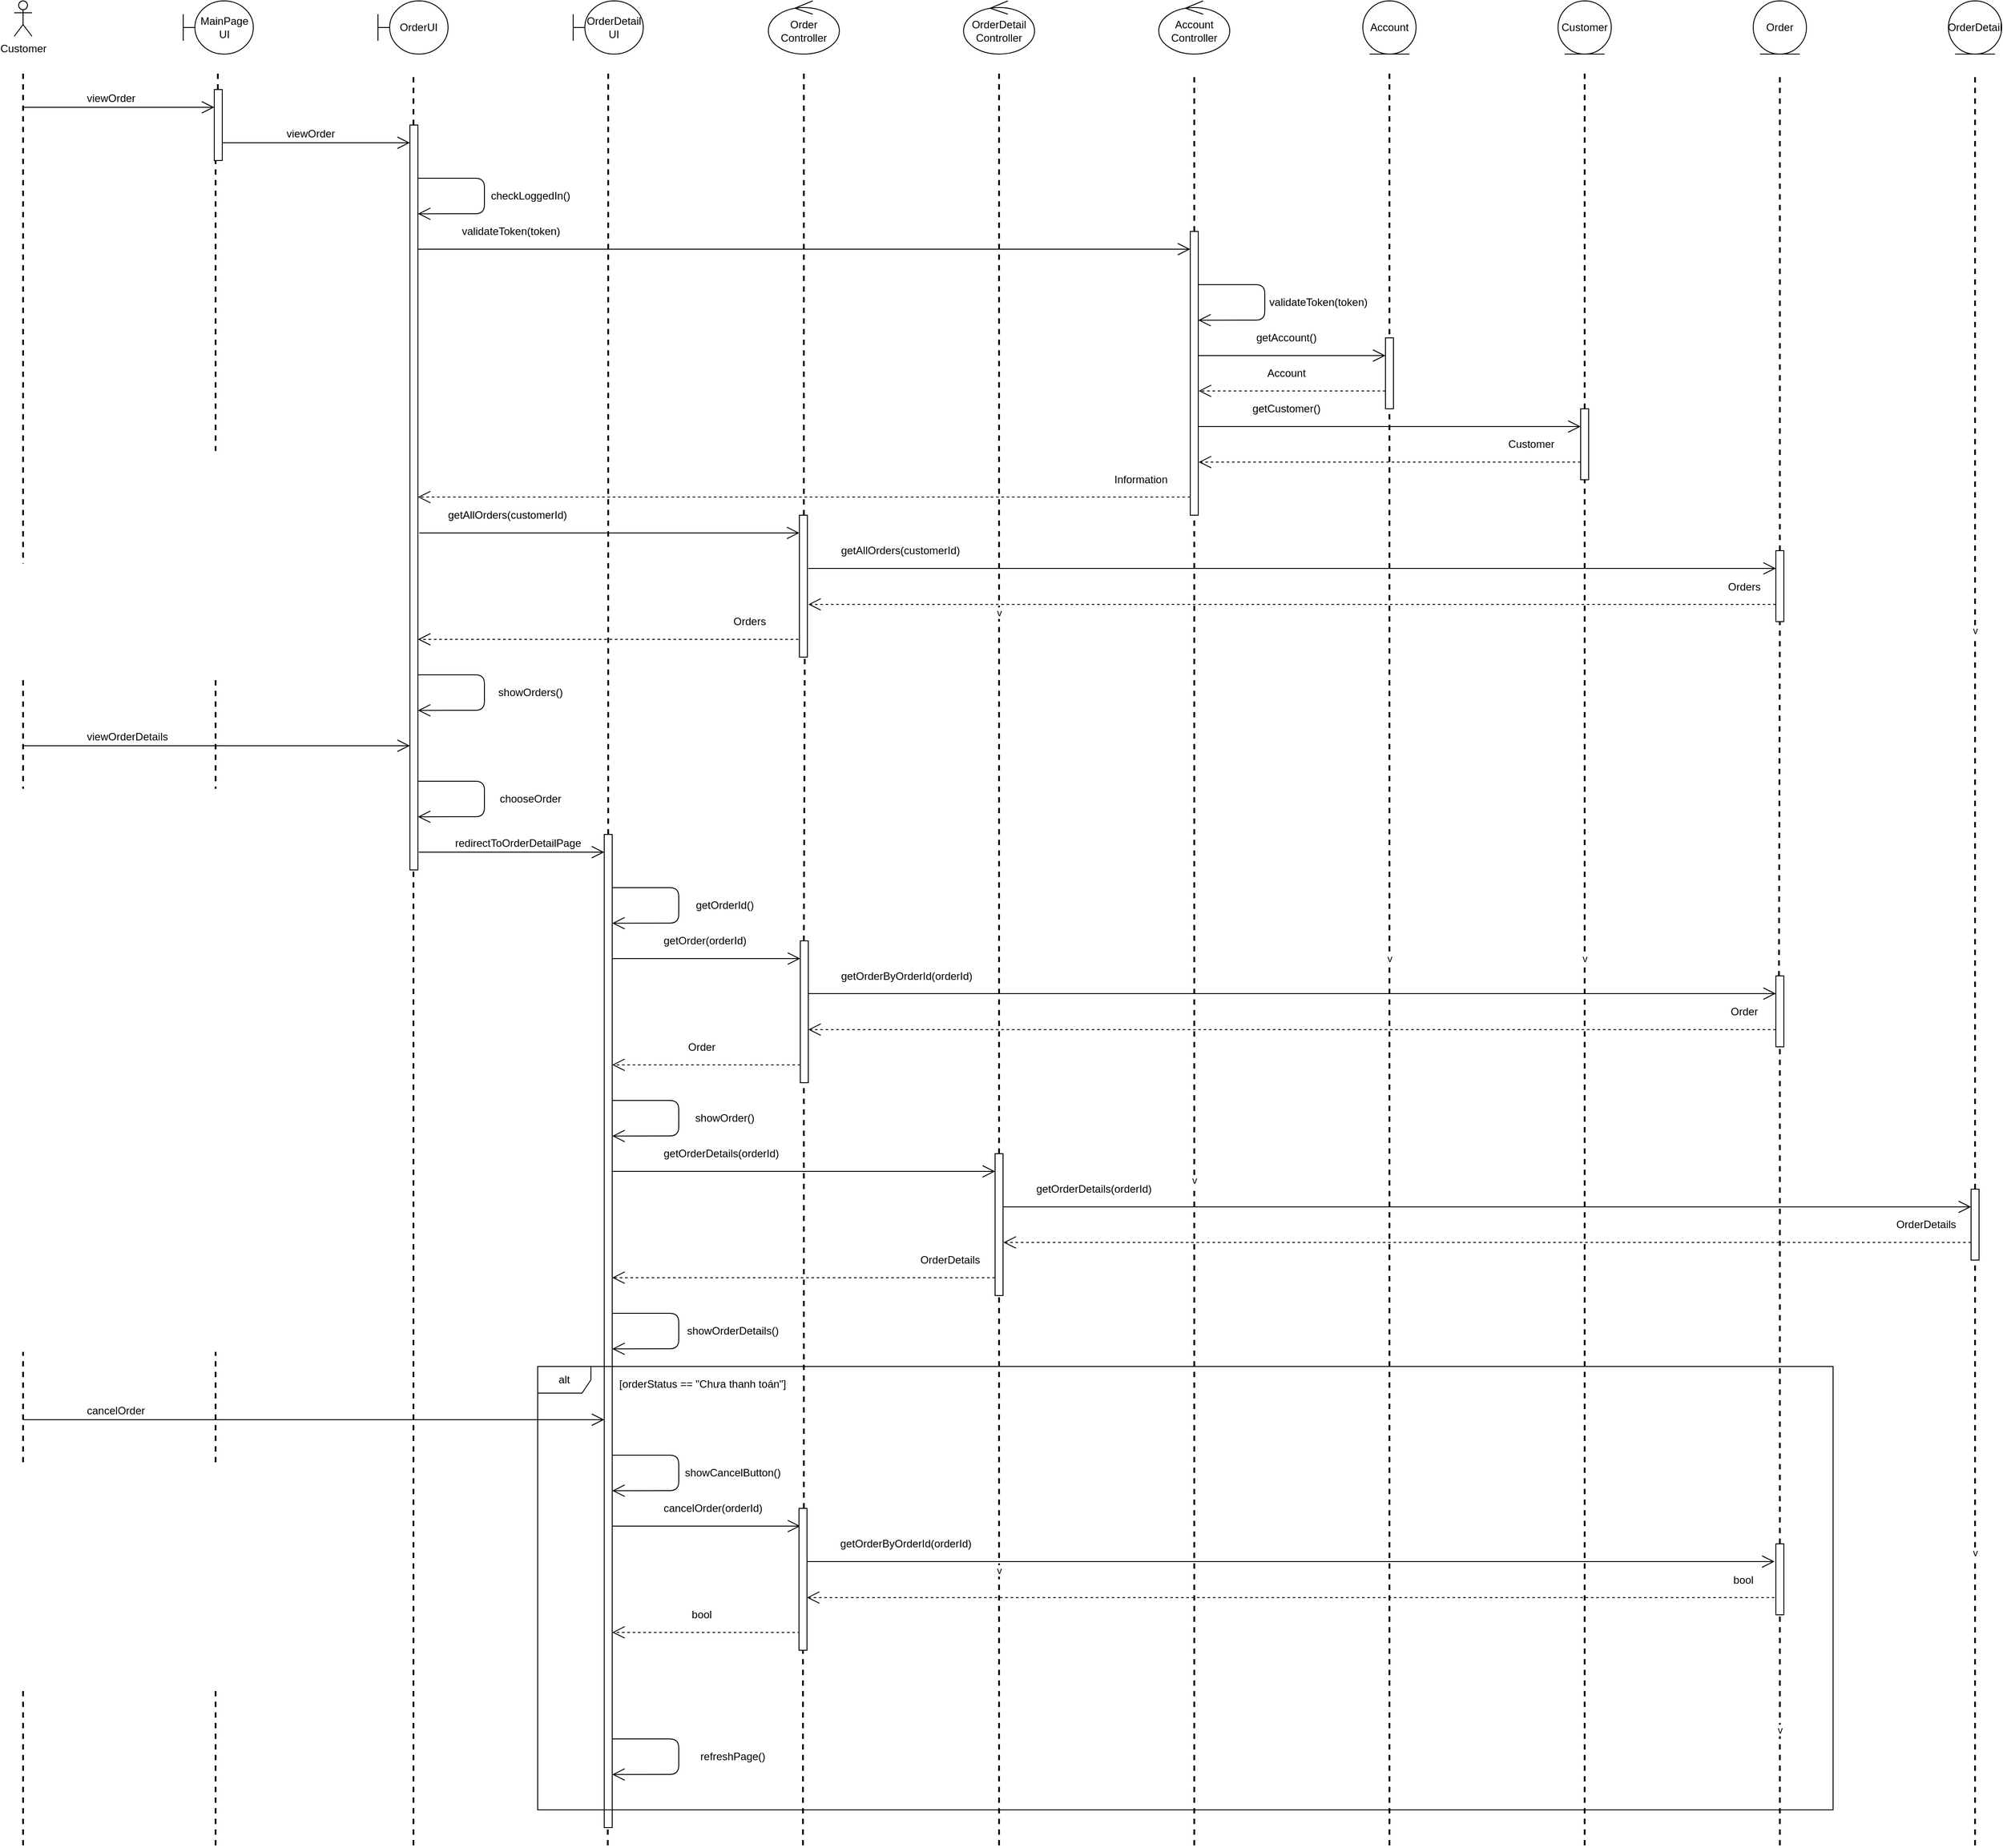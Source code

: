 <mxfile version="12.2.9" type="device" pages="1"><diagram id="H_6IchhFZ6s9p4sD7H1I" name="Page-1"><mxGraphModel dx="2926" dy="1513" grid="1" gridSize="10" guides="1" tooltips="1" connect="1" arrows="1" fold="1" page="1" pageScale="1" pageWidth="850" pageHeight="1100" math="0" shadow="0"><root><mxCell id="0"/><mxCell id="1" parent="0"/><mxCell id="Udrd-GftmJEGv7remKm3-1" value="Customer" style="shape=umlActor;verticalLabelPosition=bottom;labelBackgroundColor=#ffffff;verticalAlign=top;html=1;outlineConnect=0;" parent="1" vertex="1"><mxGeometry x="110" y="40" width="20" height="40" as="geometry"/></mxCell><mxCell id="Udrd-GftmJEGv7remKm3-2" value="" style="endArrow=none;dashed=1;html=1;strokeWidth=2;" parent="1" edge="1"><mxGeometry width="50" height="50" relative="1" as="geometry"><mxPoint x="120" y="2120" as="sourcePoint"/><mxPoint x="120" y="120" as="targetPoint"/></mxGeometry></mxCell><mxCell id="Udrd-GftmJEGv7remKm3-5" value="MainPage&lt;br&gt;UI" style="shape=umlBoundary;whiteSpace=wrap;html=1;" parent="1" vertex="1"><mxGeometry x="300.5" y="40" width="79" height="60" as="geometry"/></mxCell><mxCell id="Udrd-GftmJEGv7remKm3-6" value="OrderUI" style="shape=umlBoundary;whiteSpace=wrap;html=1;" parent="1" vertex="1"><mxGeometry x="520" y="40" width="79" height="60" as="geometry"/></mxCell><mxCell id="Udrd-GftmJEGv7remKm3-156" value="" style="endArrow=none;dashed=1;html=1;strokeWidth=2;" parent="1" source="Udrd-GftmJEGv7remKm3-174" edge="1"><mxGeometry width="50" height="50" relative="1" as="geometry"><mxPoint x="339.5" y="3742" as="sourcePoint"/><mxPoint x="339.5" y="120" as="targetPoint"/></mxGeometry></mxCell><mxCell id="Udrd-GftmJEGv7remKm3-157" value="" style="endArrow=none;dashed=1;html=1;strokeWidth=2;" parent="1" source="Udrd-GftmJEGv7remKm3-178" edge="1"><mxGeometry width="50" height="50" relative="1" as="geometry"><mxPoint x="560" y="3742" as="sourcePoint"/><mxPoint x="560" y="120" as="targetPoint"/></mxGeometry></mxCell><mxCell id="Udrd-GftmJEGv7remKm3-158" value="" style="endArrow=none;dashed=1;html=1;strokeWidth=2;" parent="1" source="Udrd-GftmJEGv7remKm3-215" edge="1"><mxGeometry width="50" height="50" relative="1" as="geometry"><mxPoint x="779.5" y="3742" as="sourcePoint"/><mxPoint x="779.5" y="120" as="targetPoint"/></mxGeometry></mxCell><mxCell id="Udrd-GftmJEGv7remKm3-160" value="OrderDetail&lt;br&gt;UI" style="shape=umlBoundary;whiteSpace=wrap;html=1;" parent="1" vertex="1"><mxGeometry x="740" y="40" width="79" height="60" as="geometry"/></mxCell><mxCell id="Udrd-GftmJEGv7remKm3-161" value="Order&lt;br&gt;Controller" style="ellipse;shape=umlControl;whiteSpace=wrap;html=1;" parent="1" vertex="1"><mxGeometry x="960" y="40" width="80" height="60" as="geometry"/></mxCell><mxCell id="Udrd-GftmJEGv7remKm3-162" value="OrderDetail&lt;br&gt;Controller" style="ellipse;shape=umlControl;whiteSpace=wrap;html=1;" parent="1" vertex="1"><mxGeometry x="1180" y="40" width="80" height="60" as="geometry"/></mxCell><mxCell id="Udrd-GftmJEGv7remKm3-163" value="v" style="endArrow=none;dashed=1;html=1;strokeWidth=2;" parent="1" source="Udrd-GftmJEGv7remKm3-237" edge="1"><mxGeometry width="50" height="50" relative="1" as="geometry"><mxPoint x="1220" y="3742" as="sourcePoint"/><mxPoint x="1220" y="120" as="targetPoint"/></mxGeometry></mxCell><mxCell id="Udrd-GftmJEGv7remKm3-165" value="v" style="endArrow=none;dashed=1;html=1;strokeWidth=2;" parent="1" edge="1"><mxGeometry width="50" height="50" relative="1" as="geometry"><mxPoint x="1660" y="2120" as="sourcePoint"/><mxPoint x="1660" y="120" as="targetPoint"/></mxGeometry></mxCell><mxCell id="Udrd-GftmJEGv7remKm3-166" value="v" style="endArrow=none;dashed=1;html=1;strokeWidth=2;" parent="1" edge="1"><mxGeometry width="50" height="50" relative="1" as="geometry"><mxPoint x="1880" y="2120" as="sourcePoint"/><mxPoint x="1880" y="120" as="targetPoint"/></mxGeometry></mxCell><mxCell id="Udrd-GftmJEGv7remKm3-167" value="Account&lt;br&gt;Controller" style="ellipse;shape=umlControl;whiteSpace=wrap;html=1;" parent="1" vertex="1"><mxGeometry x="1400" y="40" width="80" height="60" as="geometry"/></mxCell><mxCell id="Udrd-GftmJEGv7remKm3-168" value="Account&lt;span style=&quot;color: rgba(0 , 0 , 0 , 0) ; font-family: monospace ; font-size: 0px ; white-space: nowrap&quot;&gt;%3CmxGraphModel%3E%3Croot%3E%3CmxCell%20id%3D%220%22%2F%3E%3CmxCell%20id%3D%221%22%20parent%3D%220%22%2F%3E%3CmxCell%20id%3D%222%22%20value%3D%22%22%20style%3D%22endArrow%3Dopen%3BendFill%3D1%3BendSize%3D12%3Bhtml%3D1%3B%22%20edge%3D%221%22%20parent%3D%221%22%3E%3CmxGeometry%20width%3D%22160%22%20relative%3D%221%22%20as%3D%22geometry%22%3E%3CmxPoint%20x%3D%22140%22%20y%3D%22160%22%20as%3D%22sourcePoint%22%2F%3E%3CmxPoint%20x%3D%22354.0%22%20y%3D%22160%22%20as%3D%22targetPoint%22%2F%3E%3C%2FmxGeometry%3E%3C%2FmxCell%3E%3C%2Froot%3E%3C%2FmxGraphModel%3E&lt;/span&gt;" style="ellipse;shape=umlEntity;whiteSpace=wrap;html=1;" parent="1" vertex="1"><mxGeometry x="1630" y="40" width="60" height="60" as="geometry"/></mxCell><mxCell id="Udrd-GftmJEGv7remKm3-169" value="Customer" style="ellipse;shape=umlEntity;whiteSpace=wrap;html=1;" parent="1" vertex="1"><mxGeometry x="1850" y="40" width="60" height="60" as="geometry"/></mxCell><mxCell id="Udrd-GftmJEGv7remKm3-170" value="Order" style="ellipse;shape=umlEntity;whiteSpace=wrap;html=1;" parent="1" vertex="1"><mxGeometry x="2070" y="40" width="60" height="60" as="geometry"/></mxCell><mxCell id="Udrd-GftmJEGv7remKm3-172" value="" style="endArrow=open;endFill=1;endSize=12;html=1;" parent="1" edge="1"><mxGeometry width="160" relative="1" as="geometry"><mxPoint x="120" y="160" as="sourcePoint"/><mxPoint x="335.5" y="160" as="targetPoint"/></mxGeometry></mxCell><mxCell id="Udrd-GftmJEGv7remKm3-173" value="viewOrder" style="text;html=1;resizable=0;points=[];autosize=1;align=left;verticalAlign=top;spacingTop=-4;" parent="1" vertex="1"><mxGeometry x="190" y="140" width="70" height="20" as="geometry"/></mxCell><mxCell id="Udrd-GftmJEGv7remKm3-174" value="" style="html=1;points=[];perimeter=orthogonalPerimeter;" parent="1" vertex="1"><mxGeometry x="335.5" y="140" width="9" height="80" as="geometry"/></mxCell><mxCell id="Udrd-GftmJEGv7remKm3-175" value="" style="endArrow=none;dashed=1;html=1;strokeWidth=2;" parent="1" target="Udrd-GftmJEGv7remKm3-174" edge="1"><mxGeometry width="50" height="50" relative="1" as="geometry"><mxPoint x="337" y="2120" as="sourcePoint"/><mxPoint x="339.5" y="120" as="targetPoint"/></mxGeometry></mxCell><mxCell id="Udrd-GftmJEGv7remKm3-176" value="" style="endArrow=open;endFill=1;endSize=12;html=1;" parent="1" target="Udrd-GftmJEGv7remKm3-178" edge="1"><mxGeometry width="160" relative="1" as="geometry"><mxPoint x="344.5" y="200" as="sourcePoint"/><mxPoint x="560" y="200" as="targetPoint"/></mxGeometry></mxCell><mxCell id="Udrd-GftmJEGv7remKm3-177" value="viewOrder" style="text;html=1;resizable=0;points=[];autosize=1;align=left;verticalAlign=top;spacingTop=-4;" parent="1" vertex="1"><mxGeometry x="414.5" y="180" width="70" height="20" as="geometry"/></mxCell><mxCell id="Udrd-GftmJEGv7remKm3-178" value="" style="html=1;points=[];perimeter=orthogonalPerimeter;" parent="1" vertex="1"><mxGeometry x="556" y="180" width="9" height="840" as="geometry"/></mxCell><mxCell id="Udrd-GftmJEGv7remKm3-179" value="" style="endArrow=none;dashed=1;html=1;strokeWidth=2;" parent="1" target="Udrd-GftmJEGv7remKm3-178" edge="1"><mxGeometry width="50" height="50" relative="1" as="geometry"><mxPoint x="560" y="2120" as="sourcePoint"/><mxPoint x="560" y="1020" as="targetPoint"/></mxGeometry></mxCell><mxCell id="Udrd-GftmJEGv7remKm3-180" value="" style="endArrow=open;endFill=1;endSize=12;html=1;entryX=1.002;entryY=0.167;entryDx=0;entryDy=0;entryPerimeter=0;" parent="1" edge="1"><mxGeometry width="160" relative="1" as="geometry"><mxPoint x="565.0" y="240" as="sourcePoint"/><mxPoint x="565.02" y="280.12" as="targetPoint"/><Array as="points"><mxPoint x="640" y="240"/><mxPoint x="640" y="280"/></Array></mxGeometry></mxCell><mxCell id="Udrd-GftmJEGv7remKm3-181" value="checkLoggedIn()" style="text;html=1;strokeColor=none;fillColor=none;align=center;verticalAlign=middle;whiteSpace=wrap;rounded=0;" parent="1" vertex="1"><mxGeometry x="671.5" y="250" width="40" height="20" as="geometry"/></mxCell><mxCell id="Udrd-GftmJEGv7remKm3-182" value="validateToken(token)" style="text;html=1;strokeColor=none;fillColor=none;align=center;verticalAlign=middle;whiteSpace=wrap;rounded=0;" parent="1" vertex="1"><mxGeometry x="575" y="290" width="190" height="20" as="geometry"/></mxCell><mxCell id="Udrd-GftmJEGv7remKm3-183" value="" style="endArrow=open;endFill=1;endSize=12;html=1;" parent="1" target="Udrd-GftmJEGv7remKm3-184" edge="1"><mxGeometry width="160" relative="1" as="geometry"><mxPoint x="565.0" y="320.0" as="sourcePoint"/><mxPoint x="1217" y="320.0" as="targetPoint"/></mxGeometry></mxCell><mxCell id="Udrd-GftmJEGv7remKm3-184" value="" style="html=1;points=[];perimeter=orthogonalPerimeter;" parent="1" vertex="1"><mxGeometry x="1435.5" y="300" width="9" height="320" as="geometry"/></mxCell><mxCell id="Udrd-GftmJEGv7remKm3-185" value="v" style="endArrow=none;dashed=1;html=1;strokeWidth=2;" parent="1" target="Udrd-GftmJEGv7remKm3-184" edge="1"><mxGeometry width="50" height="50" relative="1" as="geometry"><mxPoint x="1440" y="2120" as="sourcePoint"/><mxPoint x="1440" y="120" as="targetPoint"/></mxGeometry></mxCell><mxCell id="Udrd-GftmJEGv7remKm3-186" value="" style="endArrow=open;endFill=1;endSize=12;html=1;entryX=1.002;entryY=0.167;entryDx=0;entryDy=0;entryPerimeter=0;" parent="1" edge="1"><mxGeometry width="160" relative="1" as="geometry"><mxPoint x="1444.5" y="360.0" as="sourcePoint"/><mxPoint x="1444.52" y="400.12" as="targetPoint"/><Array as="points"><mxPoint x="1519.5" y="360"/><mxPoint x="1519.5" y="400"/></Array></mxGeometry></mxCell><mxCell id="Udrd-GftmJEGv7remKm3-187" value="validateToken(token)" style="text;html=1;strokeColor=none;fillColor=none;align=center;verticalAlign=middle;whiteSpace=wrap;rounded=0;" parent="1" vertex="1"><mxGeometry x="1560" y="370" width="40" height="20" as="geometry"/></mxCell><mxCell id="Udrd-GftmJEGv7remKm3-188" value="getAccount()" style="text;html=1;strokeColor=none;fillColor=none;align=center;verticalAlign=middle;whiteSpace=wrap;rounded=0;" parent="1" vertex="1"><mxGeometry x="1449" y="410" width="190" height="20" as="geometry"/></mxCell><mxCell id="Udrd-GftmJEGv7remKm3-190" value="" style="endArrow=open;endFill=1;endSize=12;html=1;dashed=1;strokeWidth=1;jumpSize=6;" parent="1" source="Udrd-GftmJEGv7remKm3-196" edge="1"><mxGeometry width="160" relative="1" as="geometry"><mxPoint x="2535.563" y="479.84" as="sourcePoint"/><mxPoint x="1445" y="479.84" as="targetPoint"/></mxGeometry></mxCell><mxCell id="Udrd-GftmJEGv7remKm3-191" value="Account" style="text;html=1;strokeColor=none;fillColor=none;align=center;verticalAlign=middle;whiteSpace=wrap;rounded=0;" parent="1" vertex="1"><mxGeometry x="1524" y="450" width="40" height="20" as="geometry"/></mxCell><mxCell id="Udrd-GftmJEGv7remKm3-192" value="getCustomer()" style="text;html=1;strokeColor=none;fillColor=none;align=center;verticalAlign=middle;whiteSpace=wrap;rounded=0;" parent="1" vertex="1"><mxGeometry x="1449" y="490" width="190" height="20" as="geometry"/></mxCell><mxCell id="Udrd-GftmJEGv7remKm3-193" value="" style="endArrow=open;endFill=1;endSize=12;html=1;" parent="1" target="Udrd-GftmJEGv7remKm3-200" edge="1"><mxGeometry width="160" relative="1" as="geometry"><mxPoint x="1445.0" y="520" as="sourcePoint"/><mxPoint x="2755.0" y="520" as="targetPoint"/></mxGeometry></mxCell><mxCell id="Udrd-GftmJEGv7remKm3-194" value="" style="endArrow=open;endFill=1;endSize=12;html=1;dashed=1;strokeWidth=1;jumpSize=6;" parent="1" source="Udrd-GftmJEGv7remKm3-200" edge="1"><mxGeometry width="160" relative="1" as="geometry"><mxPoint x="2755.0" y="560.08" as="sourcePoint"/><mxPoint x="1445" y="560.08" as="targetPoint"/></mxGeometry></mxCell><mxCell id="Udrd-GftmJEGv7remKm3-195" value="Customer" style="text;html=1;strokeColor=none;fillColor=none;align=center;verticalAlign=middle;whiteSpace=wrap;rounded=0;" parent="1" vertex="1"><mxGeometry x="1800" y="529.5" width="40" height="20" as="geometry"/></mxCell><mxCell id="Udrd-GftmJEGv7remKm3-196" value="" style="html=1;points=[];perimeter=orthogonalPerimeter;" parent="1" vertex="1"><mxGeometry x="1655.5" y="420" width="9" height="80" as="geometry"/></mxCell><mxCell id="Udrd-GftmJEGv7remKm3-197" value="" style="endArrow=open;endFill=1;endSize=12;html=1;" parent="1" target="Udrd-GftmJEGv7remKm3-196" edge="1"><mxGeometry width="160" relative="1" as="geometry"><mxPoint x="1445.0" y="440.0" as="sourcePoint"/><mxPoint x="2535.5" y="440.0" as="targetPoint"/></mxGeometry></mxCell><mxCell id="Udrd-GftmJEGv7remKm3-198" value="OrderDetail" style="ellipse;shape=umlEntity;whiteSpace=wrap;html=1;" parent="1" vertex="1"><mxGeometry x="2290" y="40" width="60" height="60" as="geometry"/></mxCell><mxCell id="Udrd-GftmJEGv7remKm3-199" value="v" style="endArrow=none;dashed=1;html=1;strokeWidth=2;" parent="1" source="Udrd-GftmJEGv7remKm3-241" edge="1"><mxGeometry width="50" height="50" relative="1" as="geometry"><mxPoint x="2320" y="3742" as="sourcePoint"/><mxPoint x="2320" y="120" as="targetPoint"/></mxGeometry></mxCell><mxCell id="Udrd-GftmJEGv7remKm3-200" value="" style="html=1;points=[];perimeter=orthogonalPerimeter;" parent="1" vertex="1"><mxGeometry x="1875.5" y="500" width="9" height="80" as="geometry"/></mxCell><mxCell id="Udrd-GftmJEGv7remKm3-201" value="" style="endArrow=open;endFill=1;endSize=12;html=1;dashed=1;strokeWidth=1;jumpSize=6;exitX=0.01;exitY=0.936;exitDx=0;exitDy=0;exitPerimeter=0;" parent="1" target="Udrd-GftmJEGv7remKm3-178" edge="1"><mxGeometry width="160" relative="1" as="geometry"><mxPoint x="1435.59" y="599.52" as="sourcePoint"/><mxPoint x="784.5" y="599.52" as="targetPoint"/></mxGeometry></mxCell><mxCell id="Udrd-GftmJEGv7remKm3-202" value="Information" style="text;html=1;strokeColor=none;fillColor=none;align=center;verticalAlign=middle;whiteSpace=wrap;rounded=0;" parent="1" vertex="1"><mxGeometry x="1360" y="570" width="40" height="20" as="geometry"/></mxCell><mxCell id="Udrd-GftmJEGv7remKm3-203" value="" style="html=1;points=[];perimeter=orthogonalPerimeter;" parent="1" vertex="1"><mxGeometry x="995" y="620" width="9" height="160" as="geometry"/></mxCell><mxCell id="Udrd-GftmJEGv7remKm3-205" value="getAllOrders(customerId)" style="text;html=1;strokeColor=none;fillColor=none;align=center;verticalAlign=middle;whiteSpace=wrap;rounded=0;" parent="1" vertex="1"><mxGeometry x="570.5" y="610" width="190" height="20" as="geometry"/></mxCell><mxCell id="Udrd-GftmJEGv7remKm3-206" value="" style="endArrow=open;endFill=1;endSize=12;html=1;dashed=1;strokeWidth=1;jumpSize=6;" parent="1" edge="1"><mxGeometry width="160" relative="1" as="geometry"><mxPoint x="994" y="760" as="sourcePoint"/><mxPoint x="565" y="760" as="targetPoint"/></mxGeometry></mxCell><mxCell id="Udrd-GftmJEGv7remKm3-207" value="Orders" style="text;html=1;strokeColor=none;fillColor=none;align=center;verticalAlign=middle;whiteSpace=wrap;rounded=0;" parent="1" vertex="1"><mxGeometry x="919" y="730" width="40" height="20" as="geometry"/></mxCell><mxCell id="Udrd-GftmJEGv7remKm3-208" value="" style="endArrow=open;endFill=1;endSize=12;html=1;" parent="1" target="Udrd-GftmJEGv7remKm3-203" edge="1"><mxGeometry width="160" relative="1" as="geometry"><mxPoint x="566.5" y="640.0" as="sourcePoint"/><mxPoint x="777" y="640.0" as="targetPoint"/></mxGeometry></mxCell><mxCell id="Udrd-GftmJEGv7remKm3-209" value="" style="endArrow=open;endFill=1;endSize=12;html=1;entryX=1.002;entryY=0.167;entryDx=0;entryDy=0;entryPerimeter=0;" parent="1" edge="1"><mxGeometry width="160" relative="1" as="geometry"><mxPoint x="565.0" y="800" as="sourcePoint"/><mxPoint x="565.02" y="840.12" as="targetPoint"/><Array as="points"><mxPoint x="640" y="800"/><mxPoint x="640" y="840"/></Array></mxGeometry></mxCell><mxCell id="Udrd-GftmJEGv7remKm3-210" value="showOrders()" style="text;html=1;strokeColor=none;fillColor=none;align=center;verticalAlign=middle;whiteSpace=wrap;rounded=0;" parent="1" vertex="1"><mxGeometry x="671.5" y="810" width="40" height="20" as="geometry"/></mxCell><mxCell id="Udrd-GftmJEGv7remKm3-211" value="" style="endArrow=open;endFill=1;endSize=12;html=1;" parent="1" edge="1"><mxGeometry width="160" relative="1" as="geometry"><mxPoint x="120.0" y="880" as="sourcePoint"/><mxPoint x="556" y="880" as="targetPoint"/></mxGeometry></mxCell><mxCell id="Udrd-GftmJEGv7remKm3-212" value="viewOrderDetails" style="text;html=1;resizable=0;points=[];autosize=1;align=left;verticalAlign=top;spacingTop=-4;" parent="1" vertex="1"><mxGeometry x="190" y="860" width="110" height="20" as="geometry"/></mxCell><mxCell id="Udrd-GftmJEGv7remKm3-213" value="" style="endArrow=open;endFill=1;endSize=12;html=1;entryX=1.002;entryY=0.167;entryDx=0;entryDy=0;entryPerimeter=0;" parent="1" edge="1"><mxGeometry width="160" relative="1" as="geometry"><mxPoint x="565.0" y="920" as="sourcePoint"/><mxPoint x="565.02" y="960.12" as="targetPoint"/><Array as="points"><mxPoint x="640" y="920"/><mxPoint x="640" y="960"/></Array></mxGeometry></mxCell><mxCell id="Udrd-GftmJEGv7remKm3-214" value="chooseOrder" style="text;html=1;strokeColor=none;fillColor=none;align=center;verticalAlign=middle;whiteSpace=wrap;rounded=0;" parent="1" vertex="1"><mxGeometry x="671.5" y="930" width="40" height="20" as="geometry"/></mxCell><mxCell id="Udrd-GftmJEGv7remKm3-215" value="" style="html=1;points=[];perimeter=orthogonalPerimeter;" parent="1" vertex="1"><mxGeometry x="775" y="980" width="9" height="1120" as="geometry"/></mxCell><mxCell id="Udrd-GftmJEGv7remKm3-216" value="" style="endArrow=none;dashed=1;html=1;strokeWidth=2;" parent="1" edge="1"><mxGeometry width="50" height="50" relative="1" as="geometry"><mxPoint x="779" y="2120" as="sourcePoint"/><mxPoint x="779" y="2100.0" as="targetPoint"/></mxGeometry></mxCell><mxCell id="Udrd-GftmJEGv7remKm3-217" value="" style="endArrow=open;endFill=1;endSize=12;html=1;" parent="1" target="Udrd-GftmJEGv7remKm3-215" edge="1"><mxGeometry width="160" relative="1" as="geometry"><mxPoint x="566" y="1000" as="sourcePoint"/><mxPoint x="760" y="1000" as="targetPoint"/></mxGeometry></mxCell><mxCell id="Udrd-GftmJEGv7remKm3-218" value="redirectToOrderDetailPage" style="text;html=1;resizable=0;points=[];autosize=1;align=left;verticalAlign=top;spacingTop=-4;" parent="1" vertex="1"><mxGeometry x="605" y="980" width="160" height="20" as="geometry"/></mxCell><mxCell id="Udrd-GftmJEGv7remKm3-222" value="" style="endArrow=open;endFill=1;endSize=12;html=1;entryX=1.002;entryY=0.167;entryDx=0;entryDy=0;entryPerimeter=0;" parent="1" edge="1"><mxGeometry width="160" relative="1" as="geometry"><mxPoint x="784.0" y="1040" as="sourcePoint"/><mxPoint x="784.02" y="1080.12" as="targetPoint"/><Array as="points"><mxPoint x="859" y="1040"/><mxPoint x="859" y="1080"/></Array></mxGeometry></mxCell><mxCell id="Udrd-GftmJEGv7remKm3-223" value="getOrderId()" style="text;html=1;strokeColor=none;fillColor=none;align=center;verticalAlign=middle;whiteSpace=wrap;rounded=0;" parent="1" vertex="1"><mxGeometry x="890.5" y="1050" width="40" height="20" as="geometry"/></mxCell><mxCell id="Udrd-GftmJEGv7remKm3-221" value="" style="html=1;points=[];perimeter=orthogonalPerimeter;" parent="1" vertex="1"><mxGeometry x="996" y="1100" width="9" height="160" as="geometry"/></mxCell><mxCell id="Udrd-GftmJEGv7remKm3-225" value="" style="endArrow=open;endFill=1;endSize=12;html=1;" parent="1" target="Udrd-GftmJEGv7remKm3-221" edge="1"><mxGeometry width="160" relative="1" as="geometry"><mxPoint x="784" y="1120" as="sourcePoint"/><mxPoint x="940" y="1120" as="targetPoint"/></mxGeometry></mxCell><mxCell id="Udrd-GftmJEGv7remKm3-226" value="getOrder(orderId)" style="text;html=1;resizable=0;points=[];autosize=1;align=left;verticalAlign=top;spacingTop=-4;" parent="1" vertex="1"><mxGeometry x="840" y="1090" width="110" height="20" as="geometry"/></mxCell><mxCell id="Udrd-GftmJEGv7remKm3-227" value="" style="html=1;points=[];perimeter=orthogonalPerimeter;" parent="1" vertex="1"><mxGeometry x="2095.5" y="1139.5" width="9" height="80" as="geometry"/></mxCell><mxCell id="Udrd-GftmJEGv7remKm3-228" value="" style="endArrow=open;endFill=1;endSize=12;html=1;" parent="1" target="Udrd-GftmJEGv7remKm3-227" edge="1"><mxGeometry width="160" relative="1" as="geometry"><mxPoint x="1005" y="1159.5" as="sourcePoint"/><mxPoint x="1217" y="1159.5" as="targetPoint"/></mxGeometry></mxCell><mxCell id="Udrd-GftmJEGv7remKm3-229" value="getOrderByOrderId(orderId)" style="text;html=1;resizable=0;points=[];autosize=1;align=left;verticalAlign=top;spacingTop=-4;" parent="1" vertex="1"><mxGeometry x="1040" y="1129.5" width="160" height="20" as="geometry"/></mxCell><mxCell id="Udrd-GftmJEGv7remKm3-230" value="" style="endArrow=open;endFill=1;endSize=12;html=1;dashed=1;strokeWidth=1;jumpSize=6;" parent="1" target="Udrd-GftmJEGv7remKm3-221" edge="1"><mxGeometry width="160" relative="1" as="geometry"><mxPoint x="2095.5" y="1200.08" as="sourcePoint"/><mxPoint x="1665" y="1200.08" as="targetPoint"/></mxGeometry></mxCell><mxCell id="Udrd-GftmJEGv7remKm3-231" value="Order" style="text;html=1;strokeColor=none;fillColor=none;align=center;verticalAlign=middle;whiteSpace=wrap;rounded=0;" parent="1" vertex="1"><mxGeometry x="2040" y="1170" width="40" height="20" as="geometry"/></mxCell><mxCell id="Udrd-GftmJEGv7remKm3-232" value="" style="endArrow=open;endFill=1;endSize=12;html=1;dashed=1;strokeWidth=1;jumpSize=6;" parent="1" target="Udrd-GftmJEGv7remKm3-215" edge="1"><mxGeometry width="160" relative="1" as="geometry"><mxPoint x="996" y="1239.84" as="sourcePoint"/><mxPoint x="850" y="1239" as="targetPoint"/></mxGeometry></mxCell><mxCell id="Udrd-GftmJEGv7remKm3-233" value="Order" style="text;html=1;strokeColor=none;fillColor=none;align=center;verticalAlign=middle;whiteSpace=wrap;rounded=0;" parent="1" vertex="1"><mxGeometry x="864.5" y="1210" width="40" height="20" as="geometry"/></mxCell><mxCell id="Udrd-GftmJEGv7remKm3-234" value="" style="endArrow=open;endFill=1;endSize=12;html=1;entryX=1.002;entryY=0.167;entryDx=0;entryDy=0;entryPerimeter=0;" parent="1" edge="1"><mxGeometry width="160" relative="1" as="geometry"><mxPoint x="784.0" y="1280" as="sourcePoint"/><mxPoint x="784.02" y="1320.12" as="targetPoint"/><Array as="points"><mxPoint x="859" y="1280"/><mxPoint x="859" y="1320"/></Array></mxGeometry></mxCell><mxCell id="Udrd-GftmJEGv7remKm3-235" value="showOrder()" style="text;html=1;strokeColor=none;fillColor=none;align=center;verticalAlign=middle;whiteSpace=wrap;rounded=0;" parent="1" vertex="1"><mxGeometry x="890.5" y="1290" width="40" height="20" as="geometry"/></mxCell><mxCell id="Udrd-GftmJEGv7remKm3-237" value="" style="html=1;points=[];perimeter=orthogonalPerimeter;" parent="1" vertex="1"><mxGeometry x="1215.5" y="1340" width="9" height="160" as="geometry"/></mxCell><mxCell id="Udrd-GftmJEGv7remKm3-238" value="v" style="endArrow=none;dashed=1;html=1;strokeWidth=2;" parent="1" target="Udrd-GftmJEGv7remKm3-237" edge="1"><mxGeometry width="50" height="50" relative="1" as="geometry"><mxPoint x="1220" y="2120" as="sourcePoint"/><mxPoint x="1220" y="200" as="targetPoint"/></mxGeometry></mxCell><mxCell id="Udrd-GftmJEGv7remKm3-239" value="" style="endArrow=open;endFill=1;endSize=12;html=1;" parent="1" target="Udrd-GftmJEGv7remKm3-237" edge="1"><mxGeometry width="160" relative="1" as="geometry"><mxPoint x="784" y="1360" as="sourcePoint"/><mxPoint x="996" y="1360" as="targetPoint"/></mxGeometry></mxCell><mxCell id="Udrd-GftmJEGv7remKm3-240" value="getOrderDetails(orderId)" style="text;html=1;resizable=0;points=[];autosize=1;align=left;verticalAlign=top;spacingTop=-4;" parent="1" vertex="1"><mxGeometry x="840" y="1330" width="150" height="20" as="geometry"/></mxCell><mxCell id="Udrd-GftmJEGv7remKm3-241" value="" style="html=1;points=[];perimeter=orthogonalPerimeter;" parent="1" vertex="1"><mxGeometry x="2315.5" y="1380" width="9" height="80" as="geometry"/></mxCell><mxCell id="Udrd-GftmJEGv7remKm3-242" value="v" style="endArrow=none;dashed=1;html=1;strokeWidth=2;" parent="1" target="Udrd-GftmJEGv7remKm3-241" edge="1"><mxGeometry width="50" height="50" relative="1" as="geometry"><mxPoint x="2320" y="2120" as="sourcePoint"/><mxPoint x="2320" y="200" as="targetPoint"/></mxGeometry></mxCell><mxCell id="Udrd-GftmJEGv7remKm3-243" value="" style="endArrow=open;endFill=1;endSize=12;html=1;" parent="1" edge="1"><mxGeometry width="160" relative="1" as="geometry"><mxPoint x="1225" y="1400" as="sourcePoint"/><mxPoint x="2315.5" y="1400" as="targetPoint"/></mxGeometry></mxCell><mxCell id="Udrd-GftmJEGv7remKm3-244" value="getOrderDetails(orderId)" style="text;html=1;resizable=0;points=[];autosize=1;align=left;verticalAlign=top;spacingTop=-4;" parent="1" vertex="1"><mxGeometry x="1260" y="1370" width="150" height="20" as="geometry"/></mxCell><mxCell id="Udrd-GftmJEGv7remKm3-245" value="" style="endArrow=open;endFill=1;endSize=12;html=1;dashed=1;strokeWidth=1;jumpSize=6;" parent="1" edge="1"><mxGeometry width="160" relative="1" as="geometry"><mxPoint x="2315.5" y="1440.08" as="sourcePoint"/><mxPoint x="1225" y="1440.08" as="targetPoint"/></mxGeometry></mxCell><mxCell id="Udrd-GftmJEGv7remKm3-246" value="OrderDetails" style="text;html=1;strokeColor=none;fillColor=none;align=center;verticalAlign=middle;whiteSpace=wrap;rounded=0;" parent="1" vertex="1"><mxGeometry x="2230" y="1410" width="70" height="20" as="geometry"/></mxCell><mxCell id="Udrd-GftmJEGv7remKm3-247" value="" style="endArrow=open;endFill=1;endSize=12;html=1;dashed=1;strokeWidth=1;jumpSize=6;" parent="1" source="Udrd-GftmJEGv7remKm3-237" edge="1"><mxGeometry width="160" relative="1" as="geometry"><mxPoint x="1140" y="1479" as="sourcePoint"/><mxPoint x="784" y="1479.84" as="targetPoint"/></mxGeometry></mxCell><mxCell id="Udrd-GftmJEGv7remKm3-249" value="OrderDetails" style="text;html=1;strokeColor=none;fillColor=none;align=center;verticalAlign=middle;whiteSpace=wrap;rounded=0;" parent="1" vertex="1"><mxGeometry x="1130" y="1450" width="70" height="20" as="geometry"/></mxCell><mxCell id="Udrd-GftmJEGv7remKm3-250" value="" style="endArrow=open;endFill=1;endSize=12;html=1;entryX=1.002;entryY=0.167;entryDx=0;entryDy=0;entryPerimeter=0;" parent="1" edge="1"><mxGeometry width="160" relative="1" as="geometry"><mxPoint x="784.0" y="1520" as="sourcePoint"/><mxPoint x="784.02" y="1560.12" as="targetPoint"/><Array as="points"><mxPoint x="859" y="1520"/><mxPoint x="859" y="1560"/></Array></mxGeometry></mxCell><mxCell id="Udrd-GftmJEGv7remKm3-251" value="showOrderDetails()" style="text;html=1;strokeColor=none;fillColor=none;align=center;verticalAlign=middle;whiteSpace=wrap;rounded=0;" parent="1" vertex="1"><mxGeometry x="900" y="1530" width="40" height="20" as="geometry"/></mxCell><mxCell id="Udrd-GftmJEGv7remKm3-254" value="" style="endArrow=open;endFill=1;endSize=12;html=1;" parent="1" edge="1"><mxGeometry width="160" relative="1" as="geometry"><mxPoint x="120.0" y="1640" as="sourcePoint"/><mxPoint x="775" y="1640" as="targetPoint"/></mxGeometry></mxCell><mxCell id="Udrd-GftmJEGv7remKm3-255" value="cancelOrder" style="text;html=1;resizable=0;points=[];autosize=1;align=left;verticalAlign=top;spacingTop=-4;" parent="1" vertex="1"><mxGeometry x="190" y="1620" width="80" height="20" as="geometry"/></mxCell><mxCell id="Udrd-GftmJEGv7remKm3-256" value="alt" style="shape=umlFrame;whiteSpace=wrap;html=1;" parent="1" vertex="1"><mxGeometry x="700" y="1580" width="1460" height="500" as="geometry"/></mxCell><mxCell id="Udrd-GftmJEGv7remKm3-257" value="[orderStatus == &quot;Chưa thanh toán&quot;]" style="text;html=1;resizable=0;points=[];autosize=1;align=left;verticalAlign=top;spacingTop=-4;" parent="1" vertex="1"><mxGeometry x="790" y="1590" width="200" height="20" as="geometry"/></mxCell><mxCell id="Udrd-GftmJEGv7remKm3-258" value="" style="endArrow=open;endFill=1;endSize=12;html=1;entryX=1.002;entryY=0.167;entryDx=0;entryDy=0;entryPerimeter=0;" parent="1" edge="1"><mxGeometry width="160" relative="1" as="geometry"><mxPoint x="784.0" y="1680" as="sourcePoint"/><mxPoint x="784.02" y="1720.12" as="targetPoint"/><Array as="points"><mxPoint x="859" y="1680"/><mxPoint x="859" y="1720"/></Array></mxGeometry></mxCell><mxCell id="Udrd-GftmJEGv7remKm3-259" value="showCancelButton()" style="text;html=1;strokeColor=none;fillColor=none;align=center;verticalAlign=middle;whiteSpace=wrap;rounded=0;" parent="1" vertex="1"><mxGeometry x="900" y="1690" width="40" height="20" as="geometry"/></mxCell><mxCell id="Udrd-GftmJEGv7remKm3-260" value="" style="endArrow=open;endFill=1;endSize=12;html=1;" parent="1" edge="1"><mxGeometry width="160" relative="1" as="geometry"><mxPoint x="784" y="1760" as="sourcePoint"/><mxPoint x="996" y="1760" as="targetPoint"/></mxGeometry></mxCell><mxCell id="Udrd-GftmJEGv7remKm3-261" value="cancelOrder(orderId)" style="text;html=1;resizable=0;points=[];autosize=1;align=left;verticalAlign=top;spacingTop=-4;" parent="1" vertex="1"><mxGeometry x="840" y="1730" width="130" height="20" as="geometry"/></mxCell><mxCell id="Udrd-GftmJEGv7remKm3-262" value="" style="endArrow=open;endFill=1;endSize=12;html=1;dashed=1;strokeWidth=1;jumpSize=6;" parent="1" edge="1"><mxGeometry width="160" relative="1" as="geometry"><mxPoint x="996" y="1879.84" as="sourcePoint"/><mxPoint x="784" y="1879.84" as="targetPoint"/></mxGeometry></mxCell><mxCell id="Udrd-GftmJEGv7remKm3-263" value="bool" style="text;html=1;strokeColor=none;fillColor=none;align=center;verticalAlign=middle;whiteSpace=wrap;rounded=0;" parent="1" vertex="1"><mxGeometry x="864.5" y="1850" width="40" height="20" as="geometry"/></mxCell><mxCell id="Udrd-GftmJEGv7remKm3-264" value="" style="html=1;points=[];perimeter=orthogonalPerimeter;" parent="1" vertex="1"><mxGeometry x="994.5" y="1740" width="9" height="160" as="geometry"/></mxCell><mxCell id="Udrd-GftmJEGv7remKm3-265" value="" style="endArrow=open;endFill=1;endSize=12;html=1;" parent="1" edge="1"><mxGeometry width="160" relative="1" as="geometry"><mxPoint x="1003.5" y="1800" as="sourcePoint"/><mxPoint x="2094" y="1800" as="targetPoint"/></mxGeometry></mxCell><mxCell id="Udrd-GftmJEGv7remKm3-266" value="getOrderByOrderId(orderId)" style="text;html=1;resizable=0;points=[];autosize=1;align=left;verticalAlign=top;spacingTop=-4;" parent="1" vertex="1"><mxGeometry x="1038.5" y="1770" width="160" height="20" as="geometry"/></mxCell><mxCell id="Udrd-GftmJEGv7remKm3-267" value="" style="endArrow=open;endFill=1;endSize=12;html=1;dashed=1;strokeWidth=1;jumpSize=6;" parent="1" edge="1"><mxGeometry width="160" relative="1" as="geometry"><mxPoint x="2094" y="1840.58" as="sourcePoint"/><mxPoint x="1003.5" y="1840.58" as="targetPoint"/></mxGeometry></mxCell><mxCell id="Udrd-GftmJEGv7remKm3-268" value="bool" style="text;html=1;strokeColor=none;fillColor=none;align=center;verticalAlign=middle;whiteSpace=wrap;rounded=0;" parent="1" vertex="1"><mxGeometry x="2038.5" y="1810.5" width="40" height="20" as="geometry"/></mxCell><mxCell id="Udrd-GftmJEGv7remKm3-269" value="" style="html=1;points=[];perimeter=orthogonalPerimeter;" parent="1" vertex="1"><mxGeometry x="2095.5" y="1780" width="9" height="80" as="geometry"/></mxCell><mxCell id="Udrd-GftmJEGv7remKm3-270" value="v" style="endArrow=none;dashed=1;html=1;strokeWidth=2;" parent="1" target="Udrd-GftmJEGv7remKm3-269" edge="1"><mxGeometry width="50" height="50" relative="1" as="geometry"><mxPoint x="2100" y="2120" as="sourcePoint"/><mxPoint x="2100" y="200" as="targetPoint"/></mxGeometry></mxCell><mxCell id="Udrd-GftmJEGv7remKm3-271" value="" style="endArrow=open;endFill=1;endSize=12;html=1;entryX=1.002;entryY=0.167;entryDx=0;entryDy=0;entryPerimeter=0;" parent="1" edge="1"><mxGeometry width="160" relative="1" as="geometry"><mxPoint x="784.0" y="2000" as="sourcePoint"/><mxPoint x="784.02" y="2040.12" as="targetPoint"/><Array as="points"><mxPoint x="859" y="2000"/><mxPoint x="859" y="2040"/></Array></mxGeometry></mxCell><mxCell id="Udrd-GftmJEGv7remKm3-272" value="refreshPage()" style="text;html=1;strokeColor=none;fillColor=none;align=center;verticalAlign=middle;whiteSpace=wrap;rounded=0;" parent="1" vertex="1"><mxGeometry x="900" y="2010" width="40" height="20" as="geometry"/></mxCell><mxCell id="Udrd-GftmJEGv7remKm3-273" value="" style="endArrow=none;dashed=1;html=1;strokeWidth=2;" parent="1" edge="1"><mxGeometry width="50" height="50" relative="1" as="geometry"><mxPoint x="1000" y="1740" as="sourcePoint"/><mxPoint x="1000" y="1260" as="targetPoint"/></mxGeometry></mxCell><mxCell id="Udrd-GftmJEGv7remKm3-274" value="" style="endArrow=none;dashed=1;html=1;strokeWidth=2;" parent="1" edge="1"><mxGeometry width="50" height="50" relative="1" as="geometry"><mxPoint x="999" y="2120" as="sourcePoint"/><mxPoint x="999" y="1900" as="targetPoint"/></mxGeometry></mxCell><mxCell id="xOsnljlRyLnF_IFKTJfW-1" value="" style="endArrow=open;endFill=1;endSize=12;html=1;" edge="1" parent="1"><mxGeometry width="160" relative="1" as="geometry"><mxPoint x="1005" y="680" as="sourcePoint"/><mxPoint x="2095.5" y="680" as="targetPoint"/></mxGeometry></mxCell><mxCell id="xOsnljlRyLnF_IFKTJfW-2" value="&lt;span style=&quot;text-align: center ; white-space: normal&quot;&gt;getAllOrders(customerId)&lt;/span&gt;" style="text;html=1;resizable=0;points=[];autosize=1;align=left;verticalAlign=top;spacingTop=-4;" vertex="1" parent="1"><mxGeometry x="1040" y="650" width="150" height="20" as="geometry"/></mxCell><mxCell id="xOsnljlRyLnF_IFKTJfW-3" value="" style="endArrow=open;endFill=1;endSize=12;html=1;dashed=1;strokeWidth=1;jumpSize=6;" edge="1" parent="1"><mxGeometry width="160" relative="1" as="geometry"><mxPoint x="2095.5" y="720.58" as="sourcePoint"/><mxPoint x="1005.0" y="720.58" as="targetPoint"/></mxGeometry></mxCell><mxCell id="xOsnljlRyLnF_IFKTJfW-4" value="Orders" style="text;html=1;strokeColor=none;fillColor=none;align=center;verticalAlign=middle;whiteSpace=wrap;rounded=0;" vertex="1" parent="1"><mxGeometry x="2040" y="690.5" width="40" height="20" as="geometry"/></mxCell><mxCell id="xOsnljlRyLnF_IFKTJfW-5" value="" style="html=1;points=[];perimeter=orthogonalPerimeter;" vertex="1" parent="1"><mxGeometry x="2095.5" y="660" width="9" height="80" as="geometry"/></mxCell><mxCell id="xOsnljlRyLnF_IFKTJfW-7" value="" style="endArrow=none;dashed=1;html=1;strokeWidth=2;" edge="1" parent="1"><mxGeometry width="50" height="50" relative="1" as="geometry"><mxPoint x="1000" y="620" as="sourcePoint"/><mxPoint x="1000" y="120" as="targetPoint"/></mxGeometry></mxCell><mxCell id="xOsnljlRyLnF_IFKTJfW-8" value="" style="endArrow=none;dashed=1;html=1;strokeWidth=2;" edge="1" parent="1" source="xOsnljlRyLnF_IFKTJfW-5"><mxGeometry width="50" height="50" relative="1" as="geometry"><mxPoint x="2100" y="620" as="sourcePoint"/><mxPoint x="2100" y="120" as="targetPoint"/></mxGeometry></mxCell><mxCell id="xOsnljlRyLnF_IFKTJfW-9" value="" style="endArrow=none;dashed=1;html=1;strokeWidth=2;" edge="1" parent="1"><mxGeometry width="50" height="50" relative="1" as="geometry"><mxPoint x="2099" y="1140" as="sourcePoint"/><mxPoint x="2100" y="740" as="targetPoint"/></mxGeometry></mxCell><mxCell id="xOsnljlRyLnF_IFKTJfW-10" value="" style="endArrow=none;dashed=1;html=1;strokeWidth=2;" edge="1" parent="1" source="Udrd-GftmJEGv7remKm3-269"><mxGeometry width="50" height="50" relative="1" as="geometry"><mxPoint x="2100" y="1720" as="sourcePoint"/><mxPoint x="2100" y="1220" as="targetPoint"/></mxGeometry></mxCell><mxCell id="xOsnljlRyLnF_IFKTJfW-13" value="" style="endArrow=none;dashed=1;html=1;strokeWidth=2;" edge="1" parent="1"><mxGeometry width="50" height="50" relative="1" as="geometry"><mxPoint x="1440" y="300" as="sourcePoint"/><mxPoint x="1440" y="120" as="targetPoint"/></mxGeometry></mxCell><mxCell id="xOsnljlRyLnF_IFKTJfW-14" value="" style="endArrow=none;dashed=1;html=1;strokeWidth=2;" edge="1" parent="1"><mxGeometry width="50" height="50" relative="1" as="geometry"><mxPoint x="1000" y="1100" as="sourcePoint"/><mxPoint x="1001" y="780" as="targetPoint"/></mxGeometry></mxCell></root></mxGraphModel></diagram></mxfile>